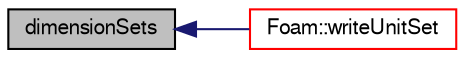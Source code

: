 digraph "dimensionSets"
{
  bgcolor="transparent";
  edge [fontname="FreeSans",fontsize="10",labelfontname="FreeSans",labelfontsize="10"];
  node [fontname="FreeSans",fontsize="10",shape=record];
  rankdir="LR";
  Node5 [label="dimensionSets",height=0.2,width=0.4,color="black", fillcolor="grey75", style="filled", fontcolor="black"];
  Node5 -> Node6 [dir="back",color="midnightblue",fontsize="10",style="solid",fontname="FreeSans"];
  Node6 [label="Foam::writeUnitSet",height=0.2,width=0.4,color="red",URL="$a21124.html#aae7ac4176d791b3e835562c8f33b9b3e",tooltip="Set of units. "];
}
